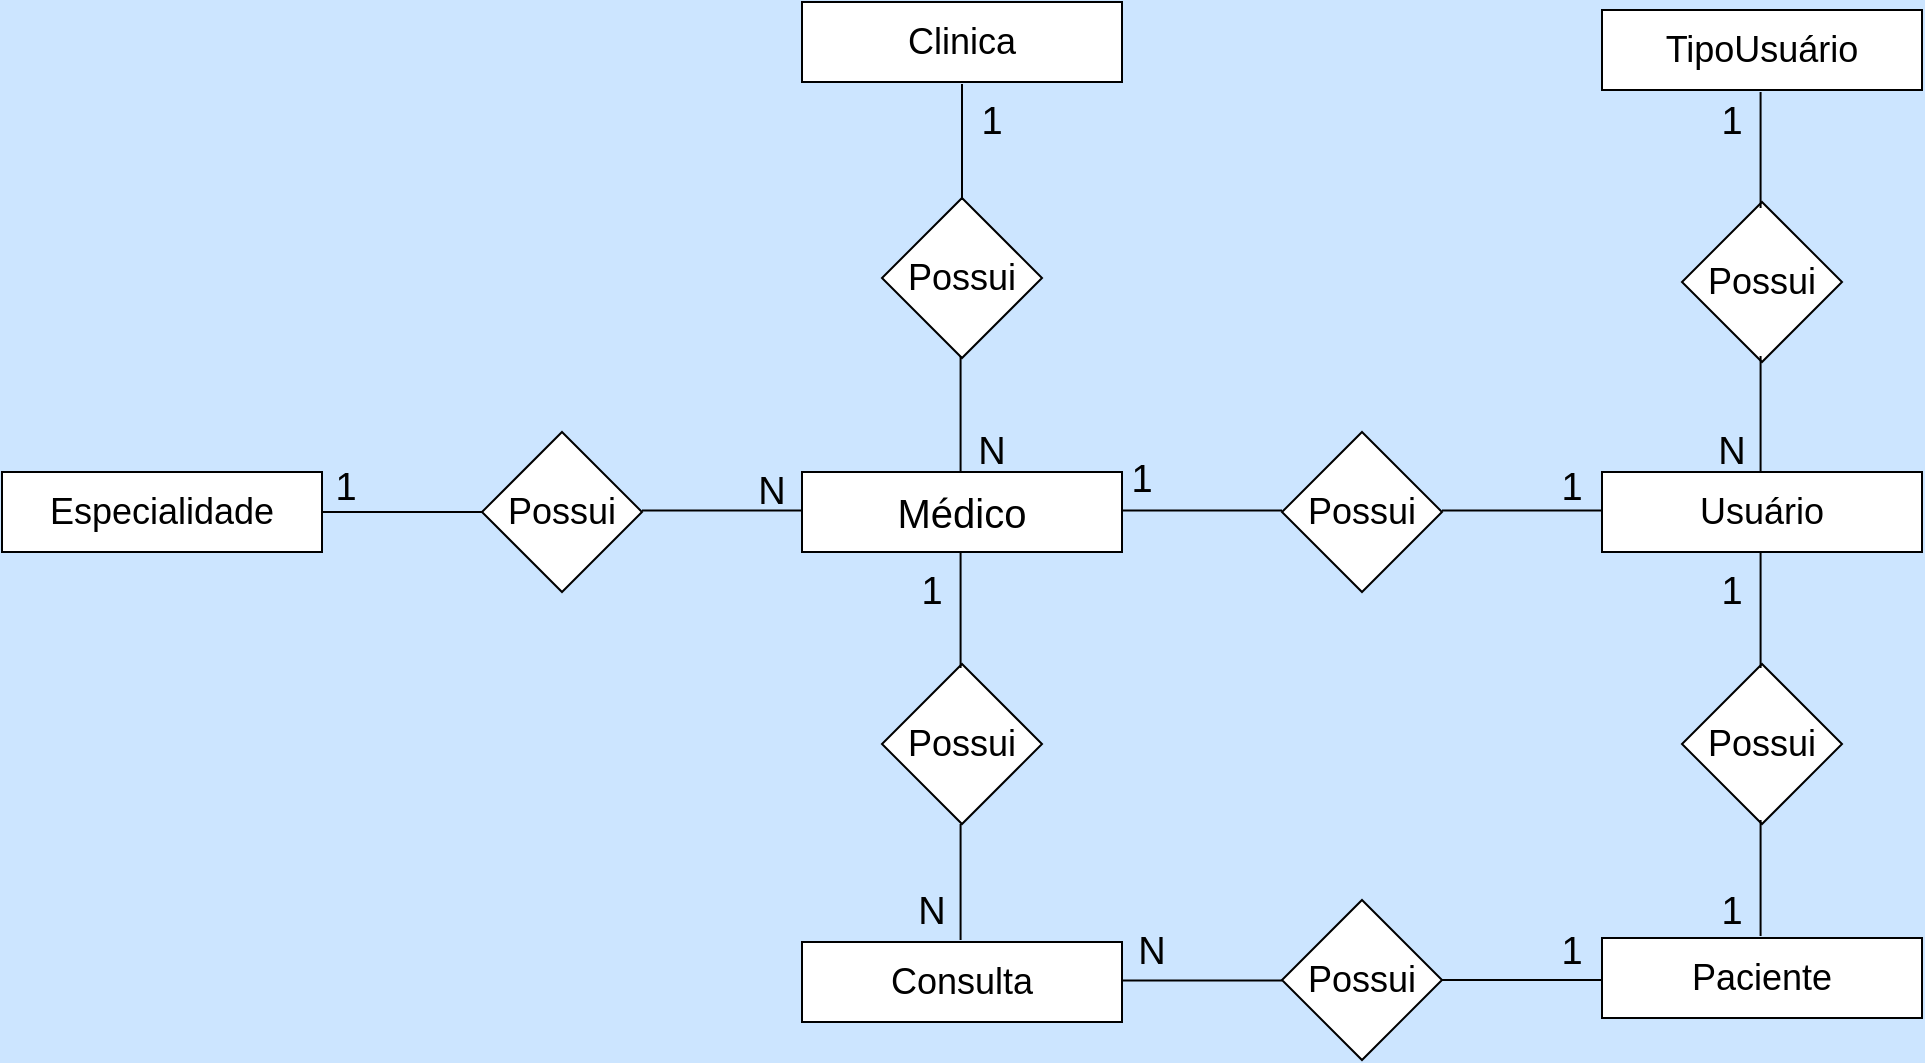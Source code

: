 <mxfile version="14.7.6" type="device"><diagram id="k34Q--IG6mqe8h6lyg37" name="Page-1"><mxGraphModel dx="1422" dy="794" grid="0" gridSize="10" guides="1" tooltips="1" connect="1" arrows="1" fold="1" page="1" pageScale="1" pageWidth="1169" pageHeight="827" background="#CCE5FF" math="0" shadow="0"><root><mxCell id="0"/><mxCell id="1" parent="0"/><mxCell id="UdcHJ1aaaBmhce0nWdmk-1" value="&lt;font style=&quot;font-size: 18px&quot;&gt;Clinica&lt;/font&gt;" style="rounded=0;whiteSpace=wrap;html=1;" parent="1" vertex="1"><mxGeometry x="400" y="5" width="160" height="40" as="geometry"/></mxCell><mxCell id="UdcHJ1aaaBmhce0nWdmk-2" value="&lt;font style=&quot;font-size: 20px&quot;&gt;Médico&lt;/font&gt;" style="rounded=0;whiteSpace=wrap;html=1;" parent="1" vertex="1"><mxGeometry x="400" y="240" width="160" height="40" as="geometry"/></mxCell><mxCell id="UdcHJ1aaaBmhce0nWdmk-3" value="&lt;font style=&quot;font-size: 18px&quot;&gt;Possui&lt;/font&gt;" style="rhombus;whiteSpace=wrap;html=1;" parent="1" vertex="1"><mxGeometry x="440" y="103" width="80" height="80" as="geometry"/></mxCell><mxCell id="UdcHJ1aaaBmhce0nWdmk-4" value="&lt;font style=&quot;font-size: 18px&quot;&gt;Possui&lt;/font&gt;" style="rhombus;whiteSpace=wrap;html=1;" parent="1" vertex="1"><mxGeometry x="440" y="336" width="80" height="80" as="geometry"/></mxCell><mxCell id="UdcHJ1aaaBmhce0nWdmk-5" value="&lt;font style=&quot;font-size: 18px&quot;&gt;Possui&lt;/font&gt;" style="rhombus;whiteSpace=wrap;html=1;" parent="1" vertex="1"><mxGeometry x="640" y="220" width="80" height="80" as="geometry"/></mxCell><mxCell id="UdcHJ1aaaBmhce0nWdmk-6" value="&lt;font style=&quot;font-size: 18px&quot;&gt;Possui&lt;/font&gt;" style="rhombus;whiteSpace=wrap;html=1;" parent="1" vertex="1"><mxGeometry x="240" y="220" width="80" height="80" as="geometry"/></mxCell><mxCell id="UdcHJ1aaaBmhce0nWdmk-7" value="&lt;font style=&quot;font-size: 18px&quot;&gt;Especialidade&lt;/font&gt;" style="rounded=0;whiteSpace=wrap;html=1;" parent="1" vertex="1"><mxGeometry y="240" width="160" height="40" as="geometry"/></mxCell><mxCell id="UdcHJ1aaaBmhce0nWdmk-8" value="&lt;font style=&quot;font-size: 18px&quot;&gt;Usuário&lt;/font&gt;" style="rounded=0;whiteSpace=wrap;html=1;" parent="1" vertex="1"><mxGeometry x="800" y="240" width="160" height="40" as="geometry"/></mxCell><mxCell id="UdcHJ1aaaBmhce0nWdmk-9" value="&lt;font style=&quot;font-size: 18px&quot;&gt;Consulta&lt;/font&gt;" style="rounded=0;whiteSpace=wrap;html=1;" parent="1" vertex="1"><mxGeometry x="400" y="475" width="160" height="40" as="geometry"/></mxCell><mxCell id="UdcHJ1aaaBmhce0nWdmk-12" value="&lt;font style=&quot;font-size: 18px&quot;&gt;Possui&lt;/font&gt;" style="rhombus;whiteSpace=wrap;html=1;" parent="1" vertex="1"><mxGeometry x="640" y="454" width="80" height="80" as="geometry"/></mxCell><mxCell id="UdcHJ1aaaBmhce0nWdmk-13" value="&lt;font style=&quot;font-size: 18px&quot;&gt;Paciente&lt;/font&gt;" style="rounded=0;whiteSpace=wrap;html=1;" parent="1" vertex="1"><mxGeometry x="800" y="473" width="160" height="40" as="geometry"/></mxCell><mxCell id="UdcHJ1aaaBmhce0nWdmk-15" value="&lt;font style=&quot;font-size: 18px&quot;&gt;Possui&lt;/font&gt;" style="rhombus;whiteSpace=wrap;html=1;" parent="1" vertex="1"><mxGeometry x="840" y="105" width="80" height="80" as="geometry"/></mxCell><mxCell id="UdcHJ1aaaBmhce0nWdmk-16" value="&lt;font style=&quot;font-size: 18px&quot;&gt;TipoUsuário&lt;/font&gt;" style="rounded=0;whiteSpace=wrap;html=1;" parent="1" vertex="1"><mxGeometry x="800" y="9" width="160" height="40" as="geometry"/></mxCell><mxCell id="UdcHJ1aaaBmhce0nWdmk-17" value="" style="endArrow=none;html=1;entryX=0;entryY=0.5;entryDx=0;entryDy=0;exitX=1;exitY=0.5;exitDx=0;exitDy=0;" parent="1" source="UdcHJ1aaaBmhce0nWdmk-7" target="UdcHJ1aaaBmhce0nWdmk-6" edge="1"><mxGeometry width="50" height="50" relative="1" as="geometry"><mxPoint x="200" y="260" as="sourcePoint"/><mxPoint x="250" y="210" as="targetPoint"/></mxGeometry></mxCell><mxCell id="UdcHJ1aaaBmhce0nWdmk-18" value="" style="endArrow=none;html=1;entryX=0;entryY=0.5;entryDx=0;entryDy=0;exitX=1;exitY=0.5;exitDx=0;exitDy=0;" parent="1" edge="1"><mxGeometry width="50" height="50" relative="1" as="geometry"><mxPoint x="320" y="259.29" as="sourcePoint"/><mxPoint x="400" y="259.29" as="targetPoint"/></mxGeometry></mxCell><mxCell id="UdcHJ1aaaBmhce0nWdmk-19" value="" style="endArrow=none;html=1;entryX=0;entryY=0.5;entryDx=0;entryDy=0;exitX=1;exitY=0.5;exitDx=0;exitDy=0;" parent="1" edge="1"><mxGeometry width="50" height="50" relative="1" as="geometry"><mxPoint x="560" y="259.29" as="sourcePoint"/><mxPoint x="640" y="259.29" as="targetPoint"/></mxGeometry></mxCell><mxCell id="UdcHJ1aaaBmhce0nWdmk-20" value="" style="endArrow=none;html=1;entryX=0;entryY=0.5;entryDx=0;entryDy=0;exitX=1;exitY=0.5;exitDx=0;exitDy=0;" parent="1" edge="1"><mxGeometry width="50" height="50" relative="1" as="geometry"><mxPoint x="720" y="259.29" as="sourcePoint"/><mxPoint x="800" y="259.29" as="targetPoint"/></mxGeometry></mxCell><mxCell id="UdcHJ1aaaBmhce0nWdmk-21" value="" style="endArrow=none;html=1;entryX=0.5;entryY=1;entryDx=0;entryDy=0;" parent="1" edge="1"><mxGeometry width="50" height="50" relative="1" as="geometry"><mxPoint x="480" y="104" as="sourcePoint"/><mxPoint x="480" y="46" as="targetPoint"/></mxGeometry></mxCell><mxCell id="UdcHJ1aaaBmhce0nWdmk-22" value="" style="endArrow=none;html=1;entryX=0.5;entryY=1;entryDx=0;entryDy=0;" parent="1" edge="1"><mxGeometry width="50" height="50" relative="1" as="geometry"><mxPoint x="479.29" y="240" as="sourcePoint"/><mxPoint x="479.29" y="182" as="targetPoint"/></mxGeometry></mxCell><mxCell id="UdcHJ1aaaBmhce0nWdmk-25" value="" style="endArrow=none;html=1;entryX=0.5;entryY=1;entryDx=0;entryDy=0;" parent="1" edge="1"><mxGeometry width="50" height="50" relative="1" as="geometry"><mxPoint x="479.29" y="338.0" as="sourcePoint"/><mxPoint x="479.29" y="280" as="targetPoint"/></mxGeometry></mxCell><mxCell id="UdcHJ1aaaBmhce0nWdmk-26" value="" style="endArrow=none;html=1;entryX=0.5;entryY=1;entryDx=0;entryDy=0;" parent="1" edge="1"><mxGeometry width="50" height="50" relative="1" as="geometry"><mxPoint x="479.29" y="474.0" as="sourcePoint"/><mxPoint x="479.29" y="416" as="targetPoint"/></mxGeometry></mxCell><mxCell id="UdcHJ1aaaBmhce0nWdmk-30" value="" style="endArrow=none;html=1;entryX=0;entryY=0.5;entryDx=0;entryDy=0;exitX=1;exitY=0.5;exitDx=0;exitDy=0;" parent="1" edge="1"><mxGeometry width="50" height="50" relative="1" as="geometry"><mxPoint x="560.0" y="494.29" as="sourcePoint"/><mxPoint x="640.0" y="494.29" as="targetPoint"/></mxGeometry></mxCell><mxCell id="UdcHJ1aaaBmhce0nWdmk-31" value="" style="endArrow=none;html=1;entryX=0;entryY=0.5;entryDx=0;entryDy=0;exitX=1;exitY=0.5;exitDx=0;exitDy=0;" parent="1" edge="1"><mxGeometry width="50" height="50" relative="1" as="geometry"><mxPoint x="720.0" y="494.0" as="sourcePoint"/><mxPoint x="800.0" y="494.0" as="targetPoint"/></mxGeometry></mxCell><mxCell id="UdcHJ1aaaBmhce0nWdmk-32" value="&lt;font style=&quot;font-size: 18px&quot;&gt;Possui&lt;/font&gt;" style="rhombus;whiteSpace=wrap;html=1;" parent="1" vertex="1"><mxGeometry x="840" y="336" width="80" height="80" as="geometry"/></mxCell><mxCell id="UdcHJ1aaaBmhce0nWdmk-33" value="" style="endArrow=none;html=1;entryX=0.5;entryY=1;entryDx=0;entryDy=0;" parent="1" edge="1"><mxGeometry width="50" height="50" relative="1" as="geometry"><mxPoint x="879.29" y="338" as="sourcePoint"/><mxPoint x="879.29" y="280" as="targetPoint"/></mxGeometry></mxCell><mxCell id="UdcHJ1aaaBmhce0nWdmk-34" value="" style="endArrow=none;html=1;entryX=0.5;entryY=1;entryDx=0;entryDy=0;" parent="1" edge="1"><mxGeometry width="50" height="50" relative="1" as="geometry"><mxPoint x="879.29" y="472" as="sourcePoint"/><mxPoint x="879.29" y="414" as="targetPoint"/></mxGeometry></mxCell><mxCell id="UdcHJ1aaaBmhce0nWdmk-35" value="" style="endArrow=none;html=1;entryX=0.5;entryY=1;entryDx=0;entryDy=0;" parent="1" edge="1"><mxGeometry width="50" height="50" relative="1" as="geometry"><mxPoint x="879.29" y="240" as="sourcePoint"/><mxPoint x="879.29" y="182" as="targetPoint"/></mxGeometry></mxCell><mxCell id="UdcHJ1aaaBmhce0nWdmk-37" value="" style="endArrow=none;html=1;entryX=0.5;entryY=1;entryDx=0;entryDy=0;" parent="1" edge="1"><mxGeometry width="50" height="50" relative="1" as="geometry"><mxPoint x="879.29" y="108" as="sourcePoint"/><mxPoint x="879.29" y="50" as="targetPoint"/></mxGeometry></mxCell><mxCell id="UdcHJ1aaaBmhce0nWdmk-38" value="&lt;font style=&quot;font-size: 19px&quot;&gt;1&lt;/font&gt;" style="text;html=1;strokeColor=none;fillColor=none;align=center;verticalAlign=middle;whiteSpace=wrap;rounded=0;" parent="1" vertex="1"><mxGeometry x="137" y="228" width="70" height="40" as="geometry"/></mxCell><mxCell id="UdcHJ1aaaBmhce0nWdmk-40" value="&lt;font style=&quot;font-size: 19px&quot;&gt;N&lt;/font&gt;" style="text;html=1;strokeColor=none;fillColor=none;align=center;verticalAlign=middle;whiteSpace=wrap;rounded=0;" parent="1" vertex="1"><mxGeometry x="350" y="230" width="70" height="40" as="geometry"/></mxCell><mxCell id="UdcHJ1aaaBmhce0nWdmk-43" value="&lt;font style=&quot;font-size: 19px&quot;&gt;1&lt;/font&gt;" style="text;html=1;strokeColor=none;fillColor=none;align=center;verticalAlign=middle;whiteSpace=wrap;rounded=0;" parent="1" vertex="1"><mxGeometry x="750" y="228" width="70" height="40" as="geometry"/></mxCell><mxCell id="UdcHJ1aaaBmhce0nWdmk-47" value="&lt;font style=&quot;font-size: 19px&quot;&gt;1&lt;/font&gt;" style="text;html=1;strokeColor=none;fillColor=none;align=center;verticalAlign=middle;whiteSpace=wrap;rounded=0;" parent="1" vertex="1"><mxGeometry x="430" y="280" width="70" height="40" as="geometry"/></mxCell><mxCell id="UdcHJ1aaaBmhce0nWdmk-52" value="&lt;font style=&quot;font-size: 19px&quot;&gt;N&lt;/font&gt;" style="text;html=1;strokeColor=none;fillColor=none;align=center;verticalAlign=middle;whiteSpace=wrap;rounded=0;" parent="1" vertex="1"><mxGeometry x="430" y="440" width="70" height="40" as="geometry"/></mxCell><mxCell id="UdcHJ1aaaBmhce0nWdmk-53" value="&lt;font style=&quot;font-size: 19px&quot;&gt;N&lt;/font&gt;" style="text;html=1;strokeColor=none;fillColor=none;align=center;verticalAlign=middle;whiteSpace=wrap;rounded=0;" parent="1" vertex="1"><mxGeometry x="540" y="460" width="70" height="40" as="geometry"/></mxCell><mxCell id="UdcHJ1aaaBmhce0nWdmk-54" value="&lt;font style=&quot;font-size: 19px&quot;&gt;1&lt;/font&gt;" style="text;html=1;strokeColor=none;fillColor=none;align=center;verticalAlign=middle;whiteSpace=wrap;rounded=0;" parent="1" vertex="1"><mxGeometry x="750" y="460" width="70" height="40" as="geometry"/></mxCell><mxCell id="UdcHJ1aaaBmhce0nWdmk-55" value="&lt;font style=&quot;font-size: 19px&quot;&gt;1&lt;/font&gt;" style="text;html=1;strokeColor=none;fillColor=none;align=center;verticalAlign=middle;whiteSpace=wrap;rounded=0;" parent="1" vertex="1"><mxGeometry x="830" y="280" width="70" height="40" as="geometry"/></mxCell><mxCell id="UdcHJ1aaaBmhce0nWdmk-57" value="&lt;font style=&quot;font-size: 19px&quot;&gt;1&lt;/font&gt;" style="text;html=1;strokeColor=none;fillColor=none;align=center;verticalAlign=middle;whiteSpace=wrap;rounded=0;" parent="1" vertex="1"><mxGeometry x="830" y="440" width="70" height="40" as="geometry"/></mxCell><mxCell id="UdcHJ1aaaBmhce0nWdmk-58" value="&lt;font style=&quot;font-size: 19px&quot;&gt;N&lt;/font&gt;" style="text;html=1;strokeColor=none;fillColor=none;align=center;verticalAlign=middle;whiteSpace=wrap;rounded=0;" parent="1" vertex="1"><mxGeometry x="830" y="210" width="70" height="40" as="geometry"/></mxCell><mxCell id="UdcHJ1aaaBmhce0nWdmk-60" value="&lt;font style=&quot;font-size: 19px&quot;&gt;1&lt;/font&gt;" style="text;html=1;strokeColor=none;fillColor=none;align=center;verticalAlign=middle;whiteSpace=wrap;rounded=0;" parent="1" vertex="1"><mxGeometry x="830" y="45" width="70" height="40" as="geometry"/></mxCell><mxCell id="UdcHJ1aaaBmhce0nWdmk-61" value="&lt;font style=&quot;font-size: 19px&quot;&gt;1&lt;/font&gt;" style="text;html=1;strokeColor=none;fillColor=none;align=center;verticalAlign=middle;whiteSpace=wrap;rounded=0;" parent="1" vertex="1"><mxGeometry x="460" y="45" width="70" height="40" as="geometry"/></mxCell><mxCell id="UdcHJ1aaaBmhce0nWdmk-64" value="&lt;font style=&quot;font-size: 19px&quot;&gt;N&lt;/font&gt;" style="text;html=1;strokeColor=none;fillColor=none;align=center;verticalAlign=middle;whiteSpace=wrap;rounded=0;" parent="1" vertex="1"><mxGeometry x="460" y="210" width="70" height="40" as="geometry"/></mxCell><mxCell id="wOajDQgd9WWYipIQIvza-1" value="&lt;font style=&quot;font-size: 19px&quot;&gt;1&lt;/font&gt;" style="text;html=1;strokeColor=none;fillColor=none;align=center;verticalAlign=middle;whiteSpace=wrap;rounded=0;" vertex="1" parent="1"><mxGeometry x="535" y="224" width="70" height="40" as="geometry"/></mxCell></root></mxGraphModel></diagram></mxfile>
